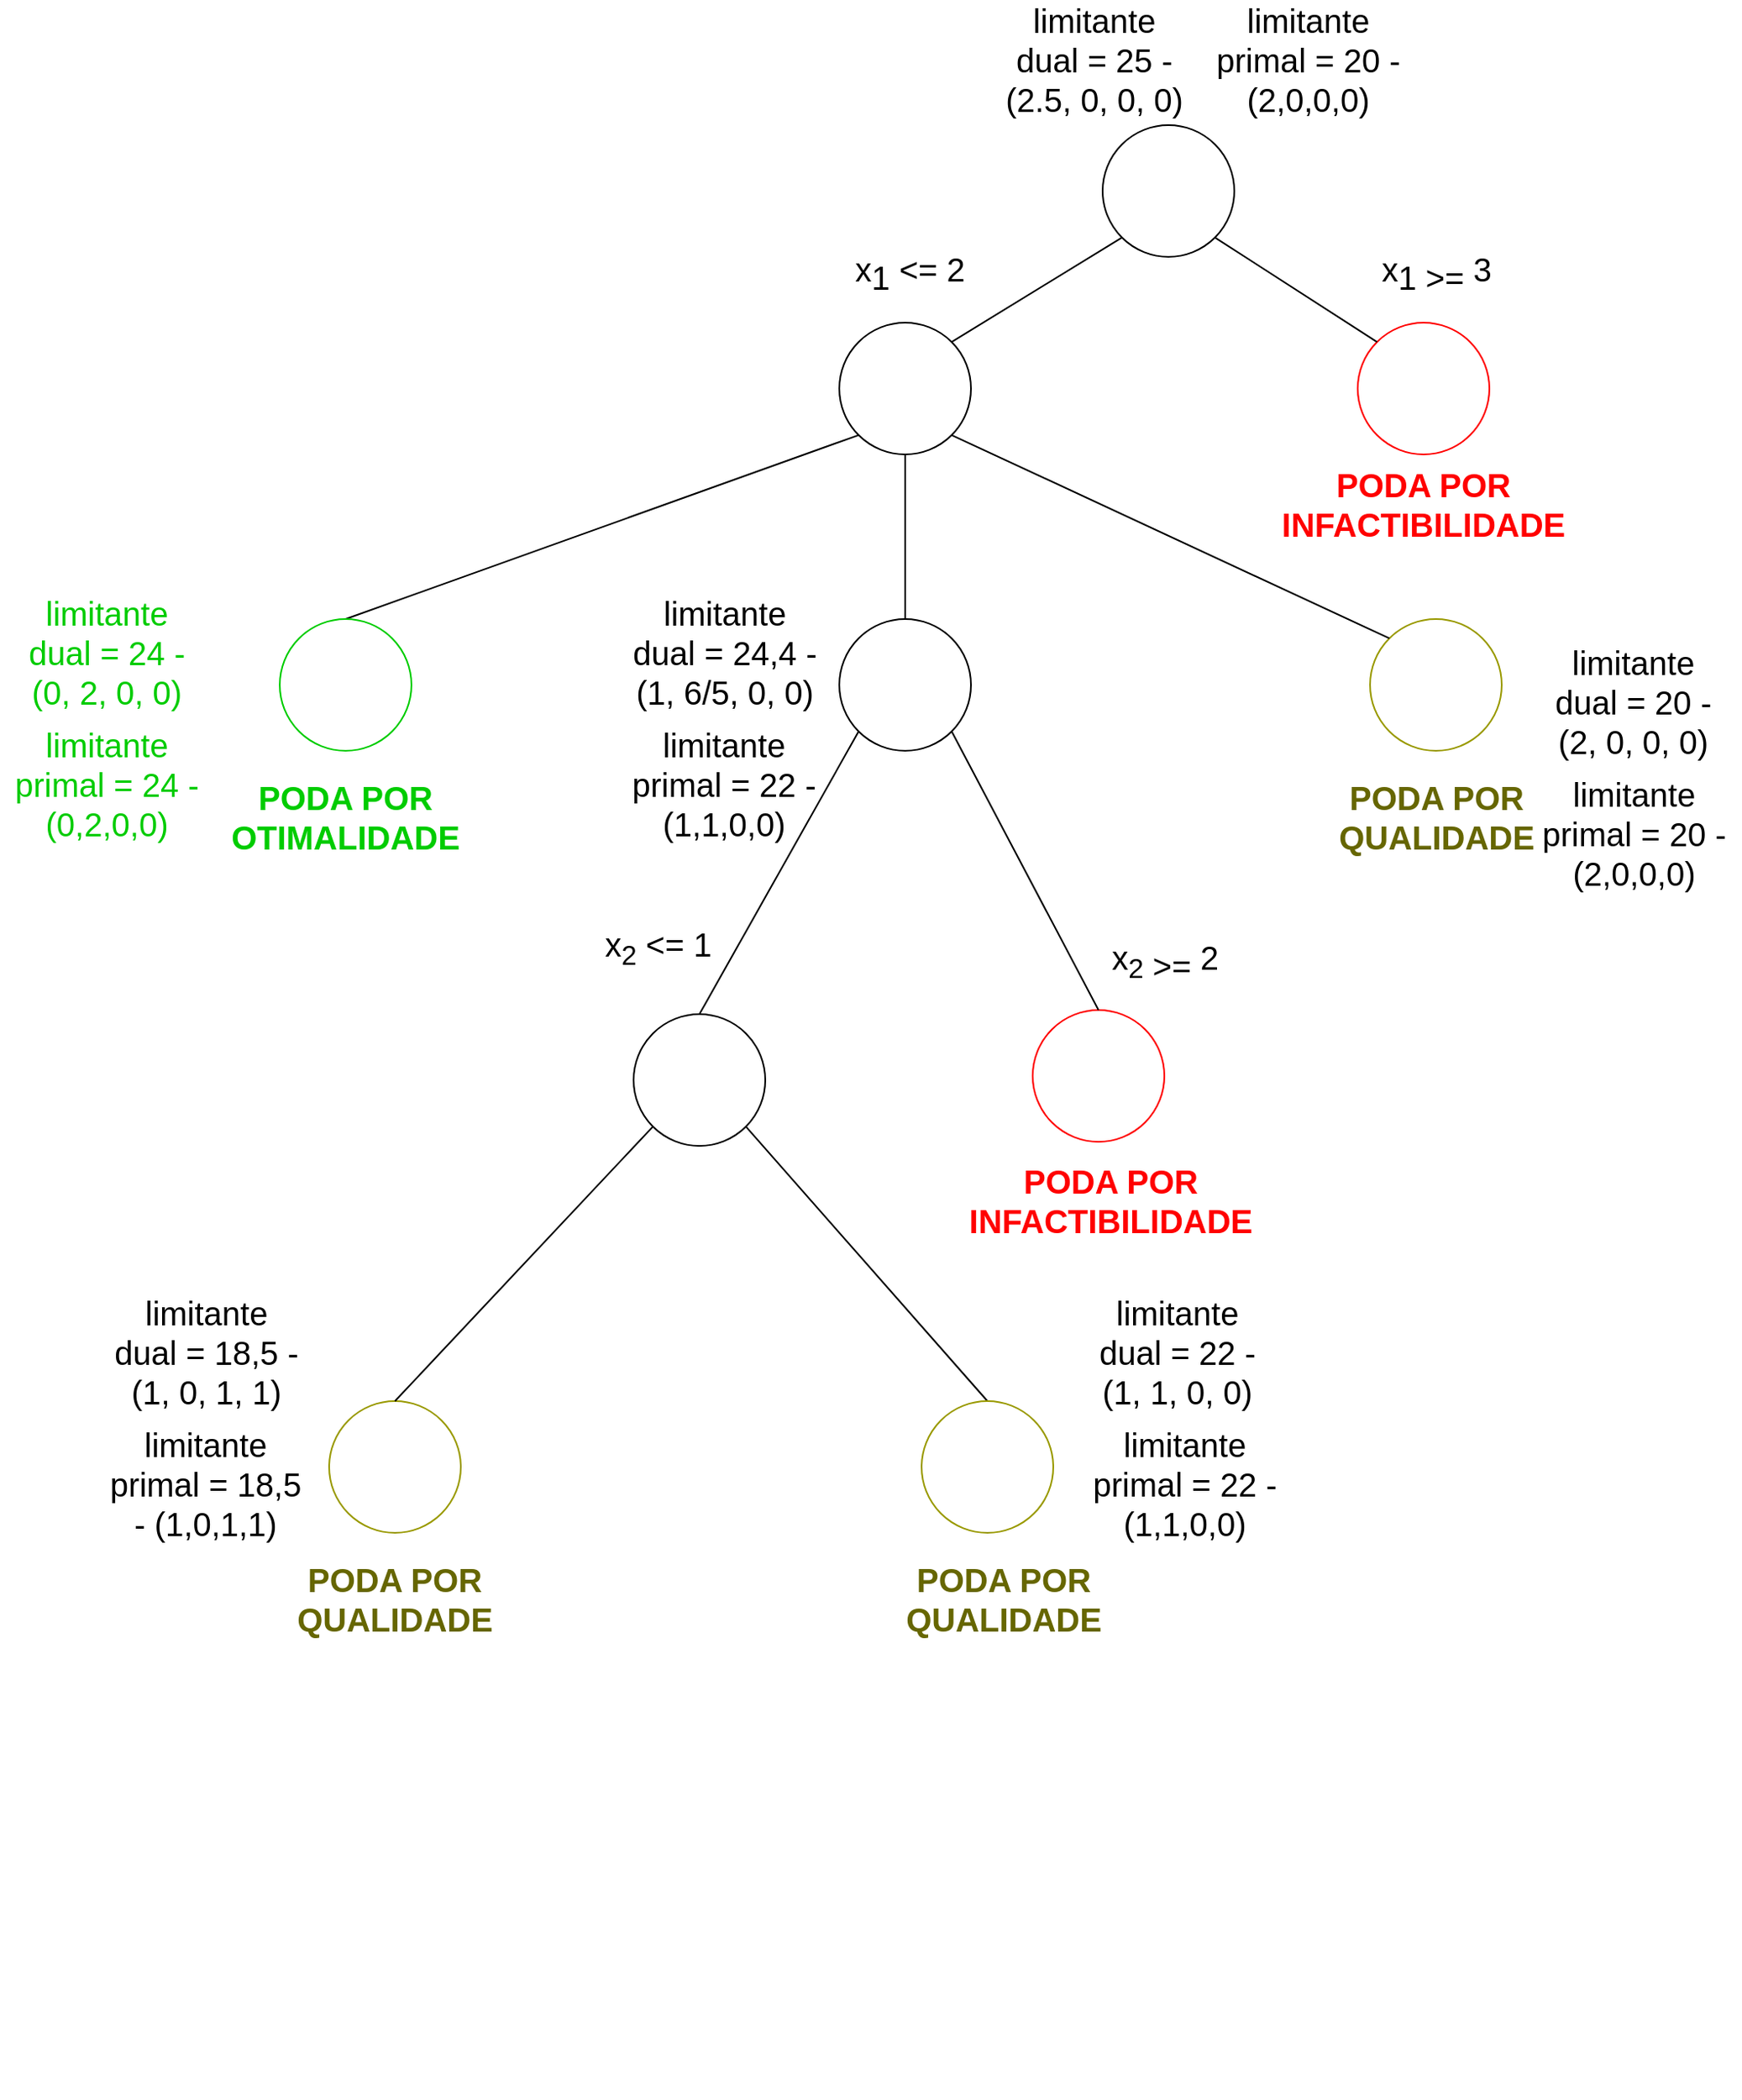 <mxfile version="13.10.1" type="device"><diagram id="fhpuw7BlWF-zrTHNfqC1" name="Page-1"><mxGraphModel dx="2017" dy="1100" grid="1" gridSize="10" guides="1" tooltips="1" connect="1" arrows="1" fold="1" page="1" pageScale="1" pageWidth="1200" pageHeight="1600" math="0" shadow="0"><root><mxCell id="0"/><mxCell id="1" parent="0"/><mxCell id="yBjAU-Zooi3zl5AE56VQ-1" value="" style="ellipse;whiteSpace=wrap;html=1;aspect=fixed;" parent="1" vertex="1"><mxGeometry x="530" y="220" width="80" height="80" as="geometry"/></mxCell><mxCell id="yBjAU-Zooi3zl5AE56VQ-2" value="" style="ellipse;whiteSpace=wrap;html=1;aspect=fixed;" parent="1" vertex="1"><mxGeometry x="690" y="100" width="80" height="80" as="geometry"/></mxCell><mxCell id="yBjAU-Zooi3zl5AE56VQ-3" value="" style="ellipse;whiteSpace=wrap;html=1;aspect=fixed;strokeColor=#FF0000;" parent="1" vertex="1"><mxGeometry x="845" y="220" width="80" height="80" as="geometry"/></mxCell><mxCell id="yBjAU-Zooi3zl5AE56VQ-8" value="" style="endArrow=none;html=1;exitX=1;exitY=0;exitDx=0;exitDy=0;entryX=0;entryY=1;entryDx=0;entryDy=0;" parent="1" source="yBjAU-Zooi3zl5AE56VQ-1" target="yBjAU-Zooi3zl5AE56VQ-2" edge="1"><mxGeometry width="50" height="50" relative="1" as="geometry"><mxPoint x="700" y="290" as="sourcePoint"/><mxPoint x="750" y="240" as="targetPoint"/></mxGeometry></mxCell><mxCell id="yBjAU-Zooi3zl5AE56VQ-9" value="" style="endArrow=none;html=1;exitX=0;exitY=0;exitDx=0;exitDy=0;entryX=1;entryY=1;entryDx=0;entryDy=0;" parent="1" source="yBjAU-Zooi3zl5AE56VQ-3" target="yBjAU-Zooi3zl5AE56VQ-2" edge="1"><mxGeometry width="50" height="50" relative="1" as="geometry"><mxPoint x="568.284" y="241.716" as="sourcePoint"/><mxPoint x="711.716" y="178.284" as="targetPoint"/></mxGeometry></mxCell><mxCell id="yBjAU-Zooi3zl5AE56VQ-10" value="" style="endArrow=none;html=1;exitX=0;exitY=1;exitDx=0;exitDy=0;entryX=0.5;entryY=0;entryDx=0;entryDy=0;" parent="1" source="yBjAU-Zooi3zl5AE56VQ-1" target="yBjAU-Zooi3zl5AE56VQ-30" edge="1"><mxGeometry width="50" height="50" relative="1" as="geometry"><mxPoint x="700" y="290" as="sourcePoint"/><mxPoint x="290" y="370" as="targetPoint"/></mxGeometry></mxCell><mxCell id="yBjAU-Zooi3zl5AE56VQ-15" value="x&lt;sub style=&quot;font-size: 20px&quot;&gt;1&amp;nbsp;&lt;/sub&gt;&amp;lt;= 2" style="text;html=1;strokeColor=none;fillColor=none;align=center;verticalAlign=middle;whiteSpace=wrap;rounded=0;fontSize=20;" parent="1" vertex="1"><mxGeometry x="517.5" y="180" width="110" height="20" as="geometry"/></mxCell><mxCell id="yBjAU-Zooi3zl5AE56VQ-16" value="x&lt;sub style=&quot;font-size: 20px&quot;&gt;1 &amp;gt;=&lt;/sub&gt;&amp;nbsp;3" style="text;html=1;strokeColor=none;fillColor=none;align=center;verticalAlign=middle;whiteSpace=wrap;rounded=0;fontSize=20;" parent="1" vertex="1"><mxGeometry x="837.5" y="180" width="110" height="20" as="geometry"/></mxCell><mxCell id="yBjAU-Zooi3zl5AE56VQ-18" value="" style="ellipse;whiteSpace=wrap;html=1;aspect=fixed;strokeColor=#999900;" parent="1" vertex="1"><mxGeometry x="852.5" y="400" width="80" height="80" as="geometry"/></mxCell><mxCell id="yBjAU-Zooi3zl5AE56VQ-19" value="" style="endArrow=none;html=1;exitX=1;exitY=1;exitDx=0;exitDy=0;entryX=0;entryY=0;entryDx=0;entryDy=0;" parent="1" source="yBjAU-Zooi3zl5AE56VQ-1" target="yBjAU-Zooi3zl5AE56VQ-18" edge="1"><mxGeometry width="50" height="50" relative="1" as="geometry"><mxPoint x="514.144" y="390.004" as="sourcePoint"/><mxPoint x="645.86" y="431.72" as="targetPoint"/></mxGeometry></mxCell><mxCell id="yBjAU-Zooi3zl5AE56VQ-24" value="" style="ellipse;whiteSpace=wrap;html=1;aspect=fixed;" parent="1" vertex="1"><mxGeometry x="405" y="640" width="80" height="80" as="geometry"/></mxCell><mxCell id="yBjAU-Zooi3zl5AE56VQ-25" value="" style="ellipse;whiteSpace=wrap;html=1;aspect=fixed;fontColor=#FF0000;strokeColor=#FF0000;" parent="1" vertex="1"><mxGeometry x="647.5" y="637.5" width="80" height="80" as="geometry"/></mxCell><mxCell id="yBjAU-Zooi3zl5AE56VQ-26" value="" style="endArrow=none;html=1;exitX=1;exitY=1;exitDx=0;exitDy=0;entryX=0.5;entryY=0;entryDx=0;entryDy=0;" parent="1" source="lAk8xftN4v8JZ8RvQn3e-15" target="yBjAU-Zooi3zl5AE56VQ-25" edge="1"><mxGeometry width="50" height="50" relative="1" as="geometry"><mxPoint x="598.284" y="638.284" as="sourcePoint"/><mxPoint x="740.0" y="500" as="targetPoint"/></mxGeometry></mxCell><mxCell id="yBjAU-Zooi3zl5AE56VQ-27" value="" style="endArrow=none;html=1;exitX=0;exitY=1;exitDx=0;exitDy=0;entryX=0.5;entryY=0;entryDx=0;entryDy=0;" parent="1" source="lAk8xftN4v8JZ8RvQn3e-15" target="yBjAU-Zooi3zl5AE56VQ-24" edge="1"><mxGeometry width="50" height="50" relative="1" as="geometry"><mxPoint x="541.716" y="638.284" as="sourcePoint"/><mxPoint x="750.0" y="510" as="targetPoint"/></mxGeometry></mxCell><mxCell id="yBjAU-Zooi3zl5AE56VQ-28" value="x&lt;sub&gt;2&lt;/sub&gt;&lt;sub style=&quot;font-size: 20px&quot;&gt;&amp;nbsp;&lt;/sub&gt;&lt;span style=&quot;font-size: 20px&quot;&gt;&amp;lt;&lt;/span&gt;= 1" style="text;html=1;strokeColor=none;fillColor=none;align=center;verticalAlign=middle;whiteSpace=wrap;rounded=0;fontSize=20;" parent="1" vertex="1"><mxGeometry x="380" y="590" width="80" height="20" as="geometry"/></mxCell><mxCell id="yBjAU-Zooi3zl5AE56VQ-29" value="x&lt;sub&gt;2&lt;/sub&gt;&lt;sub style=&quot;font-size: 20px&quot;&gt;&amp;nbsp;&amp;gt;=&amp;nbsp;&lt;/sub&gt;2" style="text;html=1;strokeColor=none;fillColor=none;align=center;verticalAlign=middle;whiteSpace=wrap;rounded=0;fontSize=20;" parent="1" vertex="1"><mxGeometry x="687.5" y="597.5" width="80" height="20" as="geometry"/></mxCell><mxCell id="yBjAU-Zooi3zl5AE56VQ-30" value="" style="ellipse;whiteSpace=wrap;html=1;aspect=fixed;strokeColor=#00CC00;" parent="1" vertex="1"><mxGeometry x="190" y="400" width="80" height="80" as="geometry"/></mxCell><mxCell id="yBjAU-Zooi3zl5AE56VQ-34" value="PODA POR&lt;br&gt;OTIMALIDADE" style="text;html=1;strokeColor=none;fillColor=none;align=center;verticalAlign=middle;whiteSpace=wrap;rounded=0;fontSize=20;fontStyle=1;fontColor=#00CC00;" parent="1" vertex="1"><mxGeometry x="210" y="510" width="40" height="20" as="geometry"/></mxCell><mxCell id="yBjAU-Zooi3zl5AE56VQ-35" value="&lt;font color=&quot;#ff0000&quot;&gt;PODA POR&lt;br&gt;INFACTIBILIDADE&lt;/font&gt;" style="text;html=1;strokeColor=none;fillColor=none;align=center;verticalAlign=middle;whiteSpace=wrap;rounded=0;fontSize=20;fontStyle=1;fontColor=#00CC00;" parent="1" vertex="1"><mxGeometry x="865" y="320" width="40" height="20" as="geometry"/></mxCell><mxCell id="yBjAU-Zooi3zl5AE56VQ-36" value="&lt;font color=&quot;#ff0000&quot;&gt;PODA POR&lt;br&gt;INFACTIBILIDADE&lt;/font&gt;" style="text;html=1;strokeColor=none;fillColor=none;align=center;verticalAlign=middle;whiteSpace=wrap;rounded=0;fontSize=20;fontStyle=1;fontColor=#00CC00;" parent="1" vertex="1"><mxGeometry x="675" y="742.5" width="40" height="20" as="geometry"/></mxCell><mxCell id="yBjAU-Zooi3zl5AE56VQ-38" value="" style="endArrow=none;html=1;fontSize=20;fontColor=#00CC00;entryX=1;entryY=1;entryDx=0;entryDy=0;exitX=0.5;exitY=0;exitDx=0;exitDy=0;" parent="1" source="yBjAU-Zooi3zl5AE56VQ-55" target="yBjAU-Zooi3zl5AE56VQ-24" edge="1"><mxGeometry width="50" height="50" relative="1" as="geometry"><mxPoint x="640" y="880" as="sourcePoint"/><mxPoint x="740" y="580" as="targetPoint"/></mxGeometry></mxCell><mxCell id="yBjAU-Zooi3zl5AE56VQ-39" value="" style="ellipse;whiteSpace=wrap;html=1;aspect=fixed;strokeColor=#999900;" parent="1" vertex="1"><mxGeometry x="220" y="875" width="80" height="80" as="geometry"/></mxCell><mxCell id="yBjAU-Zooi3zl5AE56VQ-41" value="" style="endArrow=none;html=1;fontSize=20;fontColor=#00CC00;entryX=0;entryY=1;entryDx=0;entryDy=0;exitX=0.5;exitY=0;exitDx=0;exitDy=0;" parent="1" source="yBjAU-Zooi3zl5AE56VQ-39" target="yBjAU-Zooi3zl5AE56VQ-24" edge="1"><mxGeometry width="50" height="50" relative="1" as="geometry"><mxPoint x="551.716" y="901.716" as="sourcePoint"/><mxPoint x="448.284" y="768.284" as="targetPoint"/></mxGeometry></mxCell><mxCell id="yBjAU-Zooi3zl5AE56VQ-45" value="PODA POR&lt;br&gt;QUALIDADE" style="text;html=1;strokeColor=none;fillColor=none;align=center;verticalAlign=middle;whiteSpace=wrap;rounded=0;fontSize=20;fontStyle=1;fontColor=#666600;" parent="1" vertex="1"><mxGeometry x="240" y="985" width="40" height="20" as="geometry"/></mxCell><mxCell id="yBjAU-Zooi3zl5AE56VQ-55" value="" style="ellipse;whiteSpace=wrap;html=1;aspect=fixed;strokeColor=#999900;" parent="1" vertex="1"><mxGeometry x="580" y="875" width="80" height="80" as="geometry"/></mxCell><mxCell id="yBjAU-Zooi3zl5AE56VQ-59" value="PODA POR&lt;br&gt;QUALIDADE" style="text;html=1;strokeColor=none;fillColor=none;align=center;verticalAlign=middle;whiteSpace=wrap;rounded=0;fontSize=20;fontStyle=1;fontColor=#666600;" parent="1" vertex="1"><mxGeometry x="610" y="975" width="40" height="40" as="geometry"/></mxCell><mxCell id="yBjAU-Zooi3zl5AE56VQ-84" value="&lt;span style=&quot;font-weight: normal&quot;&gt;limitante dual = 25 - (2.5, 0, 0, 0)&lt;/span&gt;" style="text;html=1;strokeColor=none;fillColor=none;align=center;verticalAlign=middle;whiteSpace=wrap;rounded=0;fontSize=20;fontColor=#000000;fontStyle=1" parent="1" vertex="1"><mxGeometry x="630" y="50" width="110" height="20" as="geometry"/></mxCell><mxCell id="yBjAU-Zooi3zl5AE56VQ-95" style="edgeStyle=orthogonalEdgeStyle;rounded=0;orthogonalLoop=1;jettySize=auto;html=1;exitX=0.5;exitY=1;exitDx=0;exitDy=0;fontSize=20;fontColor=#000000;" parent="1" edge="1"><mxGeometry relative="1" as="geometry"><mxPoint x="532.5" y="1290" as="sourcePoint"/><mxPoint x="532.5" y="1290" as="targetPoint"/></mxGeometry></mxCell><mxCell id="yBjAU-Zooi3zl5AE56VQ-100" value="&lt;span style=&quot;font-weight: normal&quot;&gt;limitante primal = 20 - (2,0,0,0)&lt;/span&gt;" style="text;html=1;strokeColor=none;fillColor=none;align=center;verticalAlign=middle;whiteSpace=wrap;rounded=0;fontSize=20;fontColor=#000000;fontStyle=1" parent="1" vertex="1"><mxGeometry x="750" y="50" width="130" height="20" as="geometry"/></mxCell><mxCell id="yBjAU-Zooi3zl5AE56VQ-101" style="edgeStyle=orthogonalEdgeStyle;rounded=0;orthogonalLoop=1;jettySize=auto;html=1;exitX=0.5;exitY=1;exitDx=0;exitDy=0;fontSize=20;fontColor=#000000;" parent="1" source="yBjAU-Zooi3zl5AE56VQ-84" target="yBjAU-Zooi3zl5AE56VQ-84" edge="1"><mxGeometry relative="1" as="geometry"/></mxCell><mxCell id="lAk8xftN4v8JZ8RvQn3e-10" value="&lt;font color=&quot;#00cc00&quot; style=&quot;font-weight: normal&quot;&gt;limitante dual = 24 - (0, 2, 0, 0)&lt;/font&gt;" style="text;html=1;strokeColor=none;fillColor=none;align=center;verticalAlign=middle;whiteSpace=wrap;rounded=0;fontSize=20;fontColor=#000000;fontStyle=1" vertex="1" parent="1"><mxGeometry x="30" y="410" width="110" height="20" as="geometry"/></mxCell><mxCell id="lAk8xftN4v8JZ8RvQn3e-15" value="" style="ellipse;whiteSpace=wrap;html=1;aspect=fixed;" vertex="1" parent="1"><mxGeometry x="530" y="400" width="80" height="80" as="geometry"/></mxCell><mxCell id="lAk8xftN4v8JZ8RvQn3e-16" value="&lt;font color=&quot;#00cc00&quot; style=&quot;font-weight: normal&quot;&gt;limitante primal = 24 - (0,2,0,0)&lt;/font&gt;" style="text;html=1;strokeColor=none;fillColor=none;align=center;verticalAlign=middle;whiteSpace=wrap;rounded=0;fontSize=20;fontColor=#000000;fontStyle=1" vertex="1" parent="1"><mxGeometry x="20" y="490" width="130" height="20" as="geometry"/></mxCell><mxCell id="lAk8xftN4v8JZ8RvQn3e-18" value="" style="endArrow=none;html=1;exitX=0.5;exitY=1;exitDx=0;exitDy=0;entryX=0.5;entryY=0;entryDx=0;entryDy=0;" edge="1" parent="1" source="yBjAU-Zooi3zl5AE56VQ-1" target="lAk8xftN4v8JZ8RvQn3e-15"><mxGeometry width="50" height="50" relative="1" as="geometry"><mxPoint x="511.716" y="298.284" as="sourcePoint"/><mxPoint x="240" y="410" as="targetPoint"/></mxGeometry></mxCell><mxCell id="lAk8xftN4v8JZ8RvQn3e-19" value="&lt;font style=&quot;font-weight: normal&quot;&gt;limitante dual = 24,4 - (1, 6/5, 0, 0)&lt;/font&gt;" style="text;html=1;strokeColor=none;fillColor=none;align=center;verticalAlign=middle;whiteSpace=wrap;rounded=0;fontSize=20;fontColor=#000000;fontStyle=1" vertex="1" parent="1"><mxGeometry x="402.5" y="410" width="115" height="20" as="geometry"/></mxCell><mxCell id="lAk8xftN4v8JZ8RvQn3e-20" value="&lt;font style=&quot;font-weight: normal&quot;&gt;limitante primal = 22 - (1,1,0,0)&lt;/font&gt;" style="text;html=1;strokeColor=none;fillColor=none;align=center;verticalAlign=middle;whiteSpace=wrap;rounded=0;fontSize=20;fontColor=#000000;fontStyle=1" vertex="1" parent="1"><mxGeometry x="395" y="490" width="130" height="20" as="geometry"/></mxCell><mxCell id="lAk8xftN4v8JZ8RvQn3e-26" value="&lt;font style=&quot;font-weight: normal&quot;&gt;limitante dual = 18,5&amp;nbsp;- (1, 0, 1, 1)&lt;/font&gt;" style="text;html=1;strokeColor=none;fillColor=none;align=center;verticalAlign=middle;whiteSpace=wrap;rounded=0;fontSize=20;fontColor=#000000;fontStyle=1" vertex="1" parent="1"><mxGeometry x="87.5" y="835" width="115" height="20" as="geometry"/></mxCell><mxCell id="lAk8xftN4v8JZ8RvQn3e-27" value="&lt;font style=&quot;font-weight: normal&quot;&gt;limitante primal = 18,5 - (1,0,1,1)&lt;/font&gt;" style="text;html=1;strokeColor=none;fillColor=none;align=center;verticalAlign=middle;whiteSpace=wrap;rounded=0;fontSize=20;fontColor=#000000;fontStyle=1" vertex="1" parent="1"><mxGeometry x="80" y="915" width="130" height="20" as="geometry"/></mxCell><mxCell id="lAk8xftN4v8JZ8RvQn3e-30" value="&lt;font style=&quot;font-weight: normal&quot;&gt;limitante dual = 22 - (1, 1, 0, 0)&lt;/font&gt;" style="text;html=1;strokeColor=none;fillColor=none;align=center;verticalAlign=middle;whiteSpace=wrap;rounded=0;fontSize=20;fontColor=#000000;fontStyle=1" vertex="1" parent="1"><mxGeometry x="677.5" y="835" width="115" height="20" as="geometry"/></mxCell><mxCell id="lAk8xftN4v8JZ8RvQn3e-31" value="&lt;font style=&quot;font-weight: normal&quot;&gt;limitante primal = 22 - (1,1,0,0)&lt;/font&gt;" style="text;html=1;strokeColor=none;fillColor=none;align=center;verticalAlign=middle;whiteSpace=wrap;rounded=0;fontSize=20;fontColor=#000000;fontStyle=1" vertex="1" parent="1"><mxGeometry x="675" y="915" width="130" height="20" as="geometry"/></mxCell><mxCell id="lAk8xftN4v8JZ8RvQn3e-34" value="&lt;font style=&quot;font-weight: normal&quot;&gt;limitante dual = 20 - (2, 0, 0, 0)&lt;/font&gt;" style="text;html=1;strokeColor=none;fillColor=none;align=center;verticalAlign=middle;whiteSpace=wrap;rounded=0;fontSize=20;fontColor=#000000;fontStyle=1" vertex="1" parent="1"><mxGeometry x="955" y="440" width="115" height="20" as="geometry"/></mxCell><mxCell id="lAk8xftN4v8JZ8RvQn3e-35" value="&lt;font style=&quot;font-weight: normal&quot;&gt;limitante primal = 20 - (2,0,0,0)&lt;/font&gt;" style="text;html=1;strokeColor=none;fillColor=none;align=center;verticalAlign=middle;whiteSpace=wrap;rounded=0;fontSize=20;fontColor=#000000;fontStyle=1" vertex="1" parent="1"><mxGeometry x="947.5" y="520" width="130" height="20" as="geometry"/></mxCell><mxCell id="lAk8xftN4v8JZ8RvQn3e-43" value="PODA POR&lt;br&gt;QUALIDADE" style="text;html=1;strokeColor=none;fillColor=none;align=center;verticalAlign=middle;whiteSpace=wrap;rounded=0;fontSize=20;fontStyle=1;fontColor=#666600;" vertex="1" parent="1"><mxGeometry x="872.5" y="510" width="40" height="20" as="geometry"/></mxCell></root></mxGraphModel></diagram></mxfile>